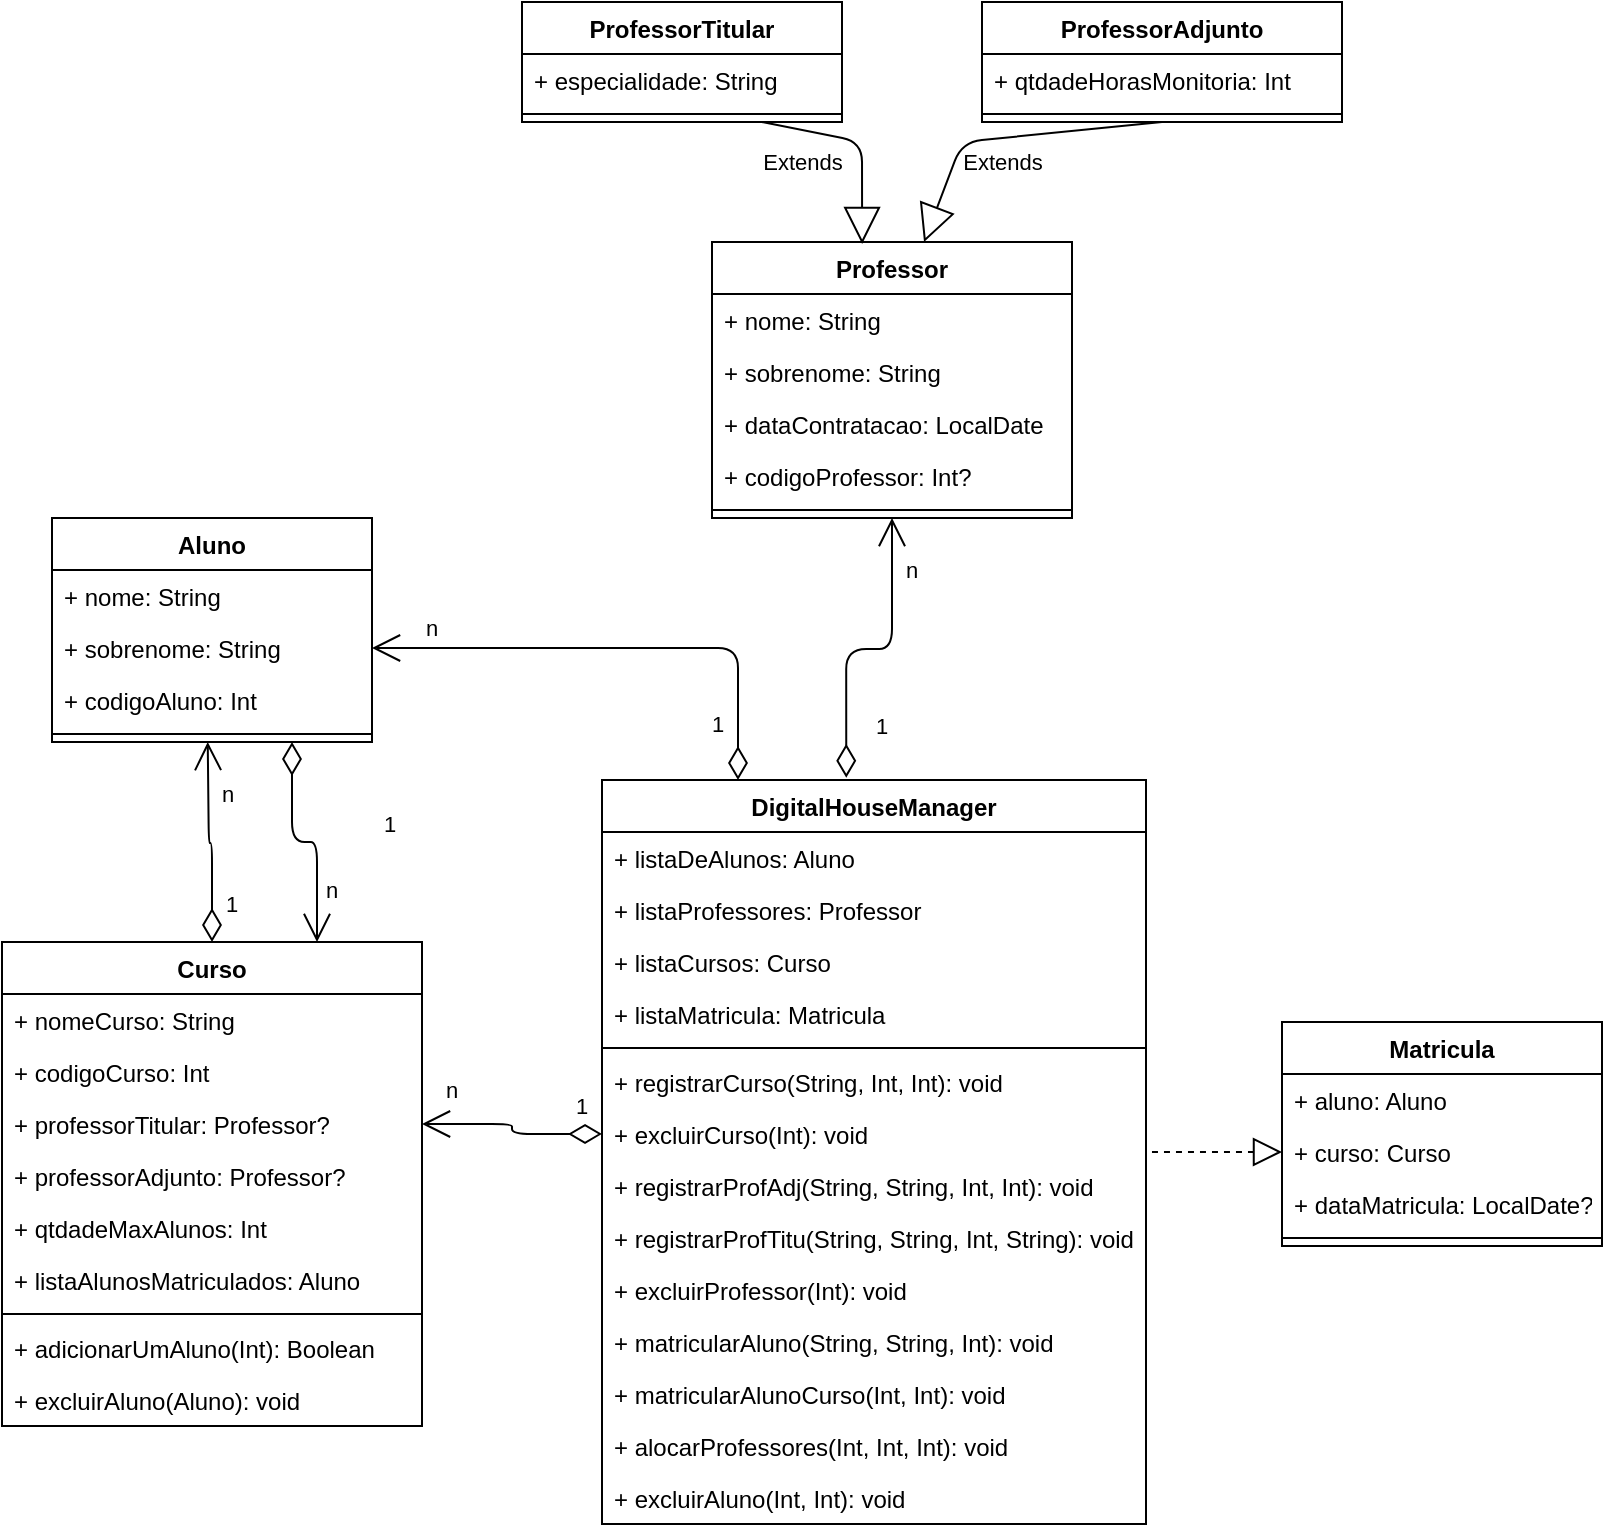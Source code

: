 <mxfile version="13.6.6" type="google"><diagram id="2fmAo4igGHEBdjAmk48Z" name="Page-1"><mxGraphModel dx="975" dy="614" grid="1" gridSize="10" guides="1" tooltips="1" connect="1" arrows="1" fold="1" page="1" pageScale="1" pageWidth="827" pageHeight="1169" math="0" shadow="0"><root><mxCell id="0"/><mxCell id="1" parent="0"/><mxCell id="-XebCPQlUrjBU-h_BQj5-7" value="Professor" style="swimlane;fontStyle=1;align=center;verticalAlign=top;childLayout=stackLayout;horizontal=1;startSize=26;horizontalStack=0;resizeParent=1;resizeParentMax=0;resizeLast=0;collapsible=1;marginBottom=0;" vertex="1" parent="1"><mxGeometry x="375" y="130" width="180" height="138" as="geometry"/></mxCell><mxCell id="-XebCPQlUrjBU-h_BQj5-8" value="+ nome: String" style="text;strokeColor=none;fillColor=none;align=left;verticalAlign=top;spacingLeft=4;spacingRight=4;overflow=hidden;rotatable=0;points=[[0,0.5],[1,0.5]];portConstraint=eastwest;" vertex="1" parent="-XebCPQlUrjBU-h_BQj5-7"><mxGeometry y="26" width="180" height="26" as="geometry"/></mxCell><mxCell id="-XebCPQlUrjBU-h_BQj5-11" value="+ sobrenome: String" style="text;strokeColor=none;fillColor=none;align=left;verticalAlign=top;spacingLeft=4;spacingRight=4;overflow=hidden;rotatable=0;points=[[0,0.5],[1,0.5]];portConstraint=eastwest;" vertex="1" parent="-XebCPQlUrjBU-h_BQj5-7"><mxGeometry y="52" width="180" height="26" as="geometry"/></mxCell><mxCell id="-XebCPQlUrjBU-h_BQj5-12" value="+ dataContratacao: LocalDate" style="text;strokeColor=none;fillColor=none;align=left;verticalAlign=top;spacingLeft=4;spacingRight=4;overflow=hidden;rotatable=0;points=[[0,0.5],[1,0.5]];portConstraint=eastwest;" vertex="1" parent="-XebCPQlUrjBU-h_BQj5-7"><mxGeometry y="78" width="180" height="26" as="geometry"/></mxCell><mxCell id="-XebCPQlUrjBU-h_BQj5-13" value="+ codigoProfessor: Int?" style="text;strokeColor=none;fillColor=none;align=left;verticalAlign=top;spacingLeft=4;spacingRight=4;overflow=hidden;rotatable=0;points=[[0,0.5],[1,0.5]];portConstraint=eastwest;" vertex="1" parent="-XebCPQlUrjBU-h_BQj5-7"><mxGeometry y="104" width="180" height="26" as="geometry"/></mxCell><mxCell id="-XebCPQlUrjBU-h_BQj5-9" value="" style="line;strokeWidth=1;fillColor=none;align=left;verticalAlign=middle;spacingTop=-1;spacingLeft=3;spacingRight=3;rotatable=0;labelPosition=right;points=[];portConstraint=eastwest;" vertex="1" parent="-XebCPQlUrjBU-h_BQj5-7"><mxGeometry y="130" width="180" height="8" as="geometry"/></mxCell><mxCell id="-XebCPQlUrjBU-h_BQj5-14" value="ProfessorTitular" style="swimlane;fontStyle=1;align=center;verticalAlign=top;childLayout=stackLayout;horizontal=1;startSize=26;horizontalStack=0;resizeParent=1;resizeParentMax=0;resizeLast=0;collapsible=1;marginBottom=0;" vertex="1" parent="1"><mxGeometry x="280" y="10" width="160" height="60" as="geometry"/></mxCell><mxCell id="-XebCPQlUrjBU-h_BQj5-18" value="+ especialidade: String" style="text;strokeColor=none;fillColor=none;align=left;verticalAlign=top;spacingLeft=4;spacingRight=4;overflow=hidden;rotatable=0;points=[[0,0.5],[1,0.5]];portConstraint=eastwest;" vertex="1" parent="-XebCPQlUrjBU-h_BQj5-14"><mxGeometry y="26" width="160" height="26" as="geometry"/></mxCell><mxCell id="-XebCPQlUrjBU-h_BQj5-19" value="" style="line;strokeWidth=1;fillColor=none;align=left;verticalAlign=middle;spacingTop=-1;spacingLeft=3;spacingRight=3;rotatable=0;labelPosition=right;points=[];portConstraint=eastwest;" vertex="1" parent="-XebCPQlUrjBU-h_BQj5-14"><mxGeometry y="52" width="160" height="8" as="geometry"/></mxCell><mxCell id="-XebCPQlUrjBU-h_BQj5-21" value="ProfessorAdjunto" style="swimlane;fontStyle=1;align=center;verticalAlign=top;childLayout=stackLayout;horizontal=1;startSize=26;horizontalStack=0;resizeParent=1;resizeParentMax=0;resizeLast=0;collapsible=1;marginBottom=0;" vertex="1" parent="1"><mxGeometry x="510" y="10" width="180" height="60" as="geometry"/></mxCell><mxCell id="-XebCPQlUrjBU-h_BQj5-22" value="+ qtdadeHorasMonitoria: Int" style="text;strokeColor=none;fillColor=none;align=left;verticalAlign=top;spacingLeft=4;spacingRight=4;overflow=hidden;rotatable=0;points=[[0,0.5],[1,0.5]];portConstraint=eastwest;" vertex="1" parent="-XebCPQlUrjBU-h_BQj5-21"><mxGeometry y="26" width="180" height="26" as="geometry"/></mxCell><mxCell id="-XebCPQlUrjBU-h_BQj5-23" value="" style="line;strokeWidth=1;fillColor=none;align=left;verticalAlign=middle;spacingTop=-1;spacingLeft=3;spacingRight=3;rotatable=0;labelPosition=right;points=[];portConstraint=eastwest;" vertex="1" parent="-XebCPQlUrjBU-h_BQj5-21"><mxGeometry y="52" width="180" height="8" as="geometry"/></mxCell><mxCell id="-XebCPQlUrjBU-h_BQj5-79" value="Extends" style="endArrow=block;endSize=16;endFill=0;html=1;exitX=0.75;exitY=1;exitDx=0;exitDy=0;entryX=0.417;entryY=0.007;entryDx=0;entryDy=0;entryPerimeter=0;" edge="1" parent="1" source="-XebCPQlUrjBU-h_BQj5-14" target="-XebCPQlUrjBU-h_BQj5-7"><mxGeometry x="0.196" y="-30" width="160" relative="1" as="geometry"><mxPoint x="390" y="200" as="sourcePoint"/><mxPoint x="550" y="200" as="targetPoint"/><Array as="points"><mxPoint x="450" y="80"/></Array><mxPoint as="offset"/></mxGeometry></mxCell><mxCell id="-XebCPQlUrjBU-h_BQj5-80" value="Extends" style="endArrow=block;endSize=16;endFill=0;html=1;exitX=0.5;exitY=1;exitDx=0;exitDy=0;entryX=0.589;entryY=0;entryDx=0;entryDy=0;entryPerimeter=0;" edge="1" parent="1" source="-XebCPQlUrjBU-h_BQj5-21" target="-XebCPQlUrjBU-h_BQj5-7"><mxGeometry x="0.06" y="12" width="160" relative="1" as="geometry"><mxPoint x="390" y="200" as="sourcePoint"/><mxPoint x="630" y="150" as="targetPoint"/><Array as="points"><mxPoint x="500" y="80"/></Array><mxPoint as="offset"/></mxGeometry></mxCell><mxCell id="-XebCPQlUrjBU-h_BQj5-85" value="1" style="endArrow=open;html=1;endSize=12;startArrow=diamondThin;startSize=14;startFill=0;edgeStyle=orthogonalEdgeStyle;align=left;verticalAlign=bottom;exitX=0.449;exitY=-0.003;exitDx=0;exitDy=0;exitPerimeter=0;entryX=0.5;entryY=1;entryDx=0;entryDy=0;" edge="1" parent="1" source="-XebCPQlUrjBU-h_BQj5-50" target="-XebCPQlUrjBU-h_BQj5-7"><mxGeometry x="0.013" y="-46" relative="1" as="geometry"><mxPoint x="390" y="300" as="sourcePoint"/><mxPoint x="550" y="300" as="targetPoint"/><mxPoint y="1" as="offset"/></mxGeometry></mxCell><mxCell id="-XebCPQlUrjBU-h_BQj5-87" value="&lt;span style=&quot;color: rgb(0 , 0 , 0) ; font-family: &amp;#34;helvetica&amp;#34; ; font-size: 11px ; font-style: normal ; font-weight: 400 ; letter-spacing: normal ; text-align: left ; text-indent: 0px ; text-transform: none ; word-spacing: 0px ; background-color: rgb(255 , 255 , 255) ; display: inline ; float: none&quot;&gt;n&lt;/span&gt;" style="text;whiteSpace=wrap;html=1;" vertex="1" parent="1"><mxGeometry x="470" y="280" width="30" height="30" as="geometry"/></mxCell><mxCell id="-XebCPQlUrjBU-h_BQj5-26" value="Curso" style="swimlane;fontStyle=1;align=center;verticalAlign=top;childLayout=stackLayout;horizontal=1;startSize=26;horizontalStack=0;resizeParent=1;resizeParentMax=0;resizeLast=0;collapsible=1;marginBottom=0;" vertex="1" parent="1"><mxGeometry x="20" y="480" width="210" height="242" as="geometry"/></mxCell><mxCell id="-XebCPQlUrjBU-h_BQj5-27" value="+ nomeCurso: String" style="text;strokeColor=none;fillColor=none;align=left;verticalAlign=top;spacingLeft=4;spacingRight=4;overflow=hidden;rotatable=0;points=[[0,0.5],[1,0.5]];portConstraint=eastwest;" vertex="1" parent="-XebCPQlUrjBU-h_BQj5-26"><mxGeometry y="26" width="210" height="26" as="geometry"/></mxCell><mxCell id="-XebCPQlUrjBU-h_BQj5-30" value="+ codigoCurso: Int" style="text;strokeColor=none;fillColor=none;align=left;verticalAlign=top;spacingLeft=4;spacingRight=4;overflow=hidden;rotatable=0;points=[[0,0.5],[1,0.5]];portConstraint=eastwest;" vertex="1" parent="-XebCPQlUrjBU-h_BQj5-26"><mxGeometry y="52" width="210" height="26" as="geometry"/></mxCell><mxCell id="-XebCPQlUrjBU-h_BQj5-31" value="+ professorTitular: Professor?" style="text;strokeColor=none;fillColor=none;align=left;verticalAlign=top;spacingLeft=4;spacingRight=4;overflow=hidden;rotatable=0;points=[[0,0.5],[1,0.5]];portConstraint=eastwest;" vertex="1" parent="-XebCPQlUrjBU-h_BQj5-26"><mxGeometry y="78" width="210" height="26" as="geometry"/></mxCell><mxCell id="-XebCPQlUrjBU-h_BQj5-32" value="+ professorAdjunto: Professor?" style="text;strokeColor=none;fillColor=none;align=left;verticalAlign=top;spacingLeft=4;spacingRight=4;overflow=hidden;rotatable=0;points=[[0,0.5],[1,0.5]];portConstraint=eastwest;" vertex="1" parent="-XebCPQlUrjBU-h_BQj5-26"><mxGeometry y="104" width="210" height="26" as="geometry"/></mxCell><mxCell id="-XebCPQlUrjBU-h_BQj5-34" value="+ qtdadeMaxAlunos: Int" style="text;strokeColor=none;fillColor=none;align=left;verticalAlign=top;spacingLeft=4;spacingRight=4;overflow=hidden;rotatable=0;points=[[0,0.5],[1,0.5]];portConstraint=eastwest;" vertex="1" parent="-XebCPQlUrjBU-h_BQj5-26"><mxGeometry y="130" width="210" height="26" as="geometry"/></mxCell><mxCell id="-XebCPQlUrjBU-h_BQj5-35" value="+ listaAlunosMatriculados: Aluno" style="text;strokeColor=none;fillColor=none;align=left;verticalAlign=top;spacingLeft=4;spacingRight=4;overflow=hidden;rotatable=0;points=[[0,0.5],[1,0.5]];portConstraint=eastwest;" vertex="1" parent="-XebCPQlUrjBU-h_BQj5-26"><mxGeometry y="156" width="210" height="26" as="geometry"/></mxCell><mxCell id="-XebCPQlUrjBU-h_BQj5-28" value="" style="line;strokeWidth=1;fillColor=none;align=left;verticalAlign=middle;spacingTop=-1;spacingLeft=3;spacingRight=3;rotatable=0;labelPosition=right;points=[];portConstraint=eastwest;" vertex="1" parent="-XebCPQlUrjBU-h_BQj5-26"><mxGeometry y="182" width="210" height="8" as="geometry"/></mxCell><mxCell id="-XebCPQlUrjBU-h_BQj5-29" value="+ adicionarUmAluno(Int): Boolean" style="text;strokeColor=none;fillColor=none;align=left;verticalAlign=top;spacingLeft=4;spacingRight=4;overflow=hidden;rotatable=0;points=[[0,0.5],[1,0.5]];portConstraint=eastwest;" vertex="1" parent="-XebCPQlUrjBU-h_BQj5-26"><mxGeometry y="190" width="210" height="26" as="geometry"/></mxCell><mxCell id="-XebCPQlUrjBU-h_BQj5-39" value="+ excluirAluno(Aluno): void" style="text;strokeColor=none;fillColor=none;align=left;verticalAlign=top;spacingLeft=4;spacingRight=4;overflow=hidden;rotatable=0;points=[[0,0.5],[1,0.5]];portConstraint=eastwest;" vertex="1" parent="-XebCPQlUrjBU-h_BQj5-26"><mxGeometry y="216" width="210" height="26" as="geometry"/></mxCell><mxCell id="-XebCPQlUrjBU-h_BQj5-88" value="1" style="endArrow=open;html=1;endSize=12;startArrow=diamondThin;startSize=14;startFill=0;edgeStyle=orthogonalEdgeStyle;align=left;verticalAlign=bottom;exitX=0;exitY=0.5;exitDx=0;exitDy=0;entryX=1;entryY=0.5;entryDx=0;entryDy=0;" edge="1" parent="1" source="-XebCPQlUrjBU-h_BQj5-59" target="-XebCPQlUrjBU-h_BQj5-31"><mxGeometry x="0.048" y="-30" relative="1" as="geometry"><mxPoint x="239.998" y="439.884" as="sourcePoint"/><mxPoint x="252.87" y="310" as="targetPoint"/><mxPoint x="30" y="30" as="offset"/></mxGeometry></mxCell><mxCell id="-XebCPQlUrjBU-h_BQj5-89" value="&lt;span style=&quot;color: rgb(0 , 0 , 0) ; font-family: &amp;#34;helvetica&amp;#34; ; font-size: 11px ; font-style: normal ; font-weight: 400 ; letter-spacing: normal ; text-align: left ; text-indent: 0px ; text-transform: none ; word-spacing: 0px ; background-color: rgb(255 , 255 , 255) ; display: inline ; float: none&quot;&gt;n&lt;/span&gt;" style="text;whiteSpace=wrap;html=1;" vertex="1" parent="1"><mxGeometry x="240" y="540" width="30" height="30" as="geometry"/></mxCell><mxCell id="-XebCPQlUrjBU-h_BQj5-90" value="" style="endArrow=block;dashed=1;endFill=0;endSize=12;html=1;entryX=0;entryY=0.5;entryDx=0;entryDy=0;exitX=1.011;exitY=-0.154;exitDx=0;exitDy=0;exitPerimeter=0;" edge="1" parent="1" source="-XebCPQlUrjBU-h_BQj5-56" target="-XebCPQlUrjBU-h_BQj5-42"><mxGeometry width="160" relative="1" as="geometry"><mxPoint x="390" y="490" as="sourcePoint"/><mxPoint x="550" y="490" as="targetPoint"/></mxGeometry></mxCell><mxCell id="-XebCPQlUrjBU-h_BQj5-1" value="Aluno" style="swimlane;fontStyle=1;align=center;verticalAlign=top;childLayout=stackLayout;horizontal=1;startSize=26;horizontalStack=0;resizeParent=1;resizeParentMax=0;resizeLast=0;collapsible=1;marginBottom=0;" vertex="1" parent="1"><mxGeometry x="45" y="268" width="160" height="112" as="geometry"/></mxCell><mxCell id="-XebCPQlUrjBU-h_BQj5-2" value="+ nome: String" style="text;strokeColor=none;fillColor=none;align=left;verticalAlign=top;spacingLeft=4;spacingRight=4;overflow=hidden;rotatable=0;points=[[0,0.5],[1,0.5]];portConstraint=eastwest;" vertex="1" parent="-XebCPQlUrjBU-h_BQj5-1"><mxGeometry y="26" width="160" height="26" as="geometry"/></mxCell><mxCell id="-XebCPQlUrjBU-h_BQj5-5" value="+ sobrenome: String" style="text;strokeColor=none;fillColor=none;align=left;verticalAlign=top;spacingLeft=4;spacingRight=4;overflow=hidden;rotatable=0;points=[[0,0.5],[1,0.5]];portConstraint=eastwest;" vertex="1" parent="-XebCPQlUrjBU-h_BQj5-1"><mxGeometry y="52" width="160" height="26" as="geometry"/></mxCell><mxCell id="-XebCPQlUrjBU-h_BQj5-6" value="+ codigoAluno: Int" style="text;strokeColor=none;fillColor=none;align=left;verticalAlign=top;spacingLeft=4;spacingRight=4;overflow=hidden;rotatable=0;points=[[0,0.5],[1,0.5]];portConstraint=eastwest;" vertex="1" parent="-XebCPQlUrjBU-h_BQj5-1"><mxGeometry y="78" width="160" height="26" as="geometry"/></mxCell><mxCell id="-XebCPQlUrjBU-h_BQj5-3" value="" style="line;strokeWidth=1;fillColor=none;align=left;verticalAlign=middle;spacingTop=-1;spacingLeft=3;spacingRight=3;rotatable=0;labelPosition=right;points=[];portConstraint=eastwest;" vertex="1" parent="-XebCPQlUrjBU-h_BQj5-1"><mxGeometry y="104" width="160" height="8" as="geometry"/></mxCell><mxCell id="-XebCPQlUrjBU-h_BQj5-91" value="1" style="endArrow=open;html=1;endSize=12;startArrow=diamondThin;startSize=14;startFill=0;edgeStyle=orthogonalEdgeStyle;align=left;verticalAlign=bottom;exitX=0.5;exitY=0;exitDx=0;exitDy=0;entryX=0.5;entryY=1;entryDx=0;entryDy=0;" edge="1" parent="1" source="-XebCPQlUrjBU-h_BQj5-26"><mxGeometry x="-0.804" y="-5" relative="1" as="geometry"><mxPoint x="109.998" y="509.884" as="sourcePoint"/><mxPoint x="122.87" y="380" as="targetPoint"/><mxPoint as="offset"/></mxGeometry></mxCell><mxCell id="-XebCPQlUrjBU-h_BQj5-92" value="&lt;span style=&quot;color: rgb(0 , 0 , 0) ; font-family: &amp;#34;helvetica&amp;#34; ; font-size: 11px ; font-style: normal ; font-weight: 400 ; letter-spacing: normal ; text-align: left ; text-indent: 0px ; text-transform: none ; word-spacing: 0px ; background-color: rgb(255 , 255 , 255) ; display: inline ; float: none&quot;&gt;n&lt;/span&gt;" style="text;whiteSpace=wrap;html=1;" vertex="1" parent="1"><mxGeometry x="127.87" y="392" width="30" height="30" as="geometry"/></mxCell><mxCell id="-XebCPQlUrjBU-h_BQj5-93" value="1" style="endArrow=open;html=1;endSize=12;startArrow=diamondThin;startSize=14;startFill=0;edgeStyle=orthogonalEdgeStyle;align=left;verticalAlign=bottom;exitX=0.75;exitY=1;exitDx=0;exitDy=0;entryX=0.75;entryY=0;entryDx=0;entryDy=0;" edge="1" parent="1" source="-XebCPQlUrjBU-h_BQj5-1" target="-XebCPQlUrjBU-h_BQj5-26"><mxGeometry x="0.111" y="30" relative="1" as="geometry"><mxPoint x="222.128" y="439.884" as="sourcePoint"/><mxPoint x="235" y="310" as="targetPoint"/><mxPoint x="1" as="offset"/></mxGeometry></mxCell><mxCell id="-XebCPQlUrjBU-h_BQj5-94" value="&lt;span style=&quot;color: rgb(0 , 0 , 0) ; font-family: &amp;#34;helvetica&amp;#34; ; font-size: 11px ; font-style: normal ; font-weight: 400 ; letter-spacing: normal ; text-align: left ; text-indent: 0px ; text-transform: none ; word-spacing: 0px ; background-color: rgb(255 , 255 , 255) ; display: inline ; float: none&quot;&gt;n&lt;/span&gt;" style="text;whiteSpace=wrap;html=1;" vertex="1" parent="1"><mxGeometry x="180" y="440" width="30" height="30" as="geometry"/></mxCell><mxCell id="-XebCPQlUrjBU-h_BQj5-98" value="1" style="endArrow=open;html=1;endSize=12;startArrow=diamondThin;startSize=14;startFill=0;edgeStyle=orthogonalEdgeStyle;align=left;verticalAlign=bottom;exitX=0.25;exitY=0;exitDx=0;exitDy=0;entryX=1;entryY=0.5;entryDx=0;entryDy=0;" edge="1" parent="1" source="-XebCPQlUrjBU-h_BQj5-50" target="-XebCPQlUrjBU-h_BQj5-5"><mxGeometry x="-0.351" y="47" relative="1" as="geometry"><mxPoint x="257.868" y="433.984" as="sourcePoint"/><mxPoint x="270.74" y="304.1" as="targetPoint"/><mxPoint as="offset"/></mxGeometry></mxCell><mxCell id="-XebCPQlUrjBU-h_BQj5-99" value="&lt;span style=&quot;color: rgb(0 , 0 , 0) ; font-family: &amp;#34;helvetica&amp;#34; ; font-size: 11px ; font-style: normal ; font-weight: 400 ; letter-spacing: normal ; text-align: left ; text-indent: 0px ; text-transform: none ; word-spacing: 0px ; background-color: rgb(255 , 255 , 255) ; display: inline ; float: none&quot;&gt;n&lt;/span&gt;" style="text;whiteSpace=wrap;html=1;" vertex="1" parent="1"><mxGeometry x="230" y="309" width="30" height="30" as="geometry"/></mxCell><mxCell id="-XebCPQlUrjBU-h_BQj5-50" value="DigitalHouseManager" style="swimlane;fontStyle=1;align=center;verticalAlign=top;childLayout=stackLayout;horizontal=1;startSize=26;horizontalStack=0;resizeParent=1;resizeParentMax=0;resizeLast=0;collapsible=1;marginBottom=0;" vertex="1" parent="1"><mxGeometry x="320" y="399" width="272" height="372" as="geometry"/></mxCell><mxCell id="-XebCPQlUrjBU-h_BQj5-51" value="+ listaDeAlunos: Aluno" style="text;strokeColor=none;fillColor=none;align=left;verticalAlign=top;spacingLeft=4;spacingRight=4;overflow=hidden;rotatable=0;points=[[0,0.5],[1,0.5]];portConstraint=eastwest;" vertex="1" parent="-XebCPQlUrjBU-h_BQj5-50"><mxGeometry y="26" width="272" height="26" as="geometry"/></mxCell><mxCell id="-XebCPQlUrjBU-h_BQj5-52" value="+ listaProfessores: Professor" style="text;strokeColor=none;fillColor=none;align=left;verticalAlign=top;spacingLeft=4;spacingRight=4;overflow=hidden;rotatable=0;points=[[0,0.5],[1,0.5]];portConstraint=eastwest;" vertex="1" parent="-XebCPQlUrjBU-h_BQj5-50"><mxGeometry y="52" width="272" height="26" as="geometry"/></mxCell><mxCell id="-XebCPQlUrjBU-h_BQj5-57" value="+ listaCursos: Curso" style="text;strokeColor=none;fillColor=none;align=left;verticalAlign=top;spacingLeft=4;spacingRight=4;overflow=hidden;rotatable=0;points=[[0,0.5],[1,0.5]];portConstraint=eastwest;" vertex="1" parent="-XebCPQlUrjBU-h_BQj5-50"><mxGeometry y="78" width="272" height="26" as="geometry"/></mxCell><mxCell id="-XebCPQlUrjBU-h_BQj5-58" value="+ listaMatricula: Matricula" style="text;strokeColor=none;fillColor=none;align=left;verticalAlign=top;spacingLeft=4;spacingRight=4;overflow=hidden;rotatable=0;points=[[0,0.5],[1,0.5]];portConstraint=eastwest;" vertex="1" parent="-XebCPQlUrjBU-h_BQj5-50"><mxGeometry y="104" width="272" height="26" as="geometry"/></mxCell><mxCell id="-XebCPQlUrjBU-h_BQj5-54" value="" style="line;strokeWidth=1;fillColor=none;align=left;verticalAlign=middle;spacingTop=-1;spacingLeft=3;spacingRight=3;rotatable=0;labelPosition=right;points=[];portConstraint=eastwest;" vertex="1" parent="-XebCPQlUrjBU-h_BQj5-50"><mxGeometry y="130" width="272" height="8" as="geometry"/></mxCell><mxCell id="-XebCPQlUrjBU-h_BQj5-55" value="+ registrarCurso(String, Int, Int): void" style="text;strokeColor=none;fillColor=none;align=left;verticalAlign=top;spacingLeft=4;spacingRight=4;overflow=hidden;rotatable=0;points=[[0,0.5],[1,0.5]];portConstraint=eastwest;" vertex="1" parent="-XebCPQlUrjBU-h_BQj5-50"><mxGeometry y="138" width="272" height="26" as="geometry"/></mxCell><mxCell id="-XebCPQlUrjBU-h_BQj5-59" value="+ excluirCurso(Int): void" style="text;strokeColor=none;fillColor=none;align=left;verticalAlign=top;spacingLeft=4;spacingRight=4;overflow=hidden;rotatable=0;points=[[0,0.5],[1,0.5]];portConstraint=eastwest;" vertex="1" parent="-XebCPQlUrjBU-h_BQj5-50"><mxGeometry y="164" width="272" height="26" as="geometry"/></mxCell><mxCell id="-XebCPQlUrjBU-h_BQj5-56" value="+ registrarProfAdj(String, String, Int, Int): void" style="text;strokeColor=none;fillColor=none;align=left;verticalAlign=top;spacingLeft=4;spacingRight=4;overflow=hidden;rotatable=0;points=[[0,0.5],[1,0.5]];portConstraint=eastwest;" vertex="1" parent="-XebCPQlUrjBU-h_BQj5-50"><mxGeometry y="190" width="272" height="26" as="geometry"/></mxCell><mxCell id="-XebCPQlUrjBU-h_BQj5-60" value="+ registrarProfTitu(String, String, Int, String): void" style="text;strokeColor=none;fillColor=none;align=left;verticalAlign=top;spacingLeft=4;spacingRight=4;overflow=hidden;rotatable=0;points=[[0,0.5],[1,0.5]];portConstraint=eastwest;" vertex="1" parent="-XebCPQlUrjBU-h_BQj5-50"><mxGeometry y="216" width="272" height="26" as="geometry"/></mxCell><mxCell id="-XebCPQlUrjBU-h_BQj5-72" value="+ excluirProfessor(Int): void" style="text;strokeColor=none;fillColor=none;align=left;verticalAlign=top;spacingLeft=4;spacingRight=4;overflow=hidden;rotatable=0;points=[[0,0.5],[1,0.5]];portConstraint=eastwest;" vertex="1" parent="-XebCPQlUrjBU-h_BQj5-50"><mxGeometry y="242" width="272" height="26" as="geometry"/></mxCell><mxCell id="-XebCPQlUrjBU-h_BQj5-73" value="+ matricularAluno(String, String, Int): void" style="text;strokeColor=none;fillColor=none;align=left;verticalAlign=top;spacingLeft=4;spacingRight=4;overflow=hidden;rotatable=0;points=[[0,0.5],[1,0.5]];portConstraint=eastwest;" vertex="1" parent="-XebCPQlUrjBU-h_BQj5-50"><mxGeometry y="268" width="272" height="26" as="geometry"/></mxCell><mxCell id="-XebCPQlUrjBU-h_BQj5-74" value="+ matricularAlunoCurso(Int, Int): void" style="text;strokeColor=none;fillColor=none;align=left;verticalAlign=top;spacingLeft=4;spacingRight=4;overflow=hidden;rotatable=0;points=[[0,0.5],[1,0.5]];portConstraint=eastwest;" vertex="1" parent="-XebCPQlUrjBU-h_BQj5-50"><mxGeometry y="294" width="272" height="26" as="geometry"/></mxCell><mxCell id="-XebCPQlUrjBU-h_BQj5-75" value="+ alocarProfessores(Int, Int, Int): void" style="text;strokeColor=none;fillColor=none;align=left;verticalAlign=top;spacingLeft=4;spacingRight=4;overflow=hidden;rotatable=0;points=[[0,0.5],[1,0.5]];portConstraint=eastwest;" vertex="1" parent="-XebCPQlUrjBU-h_BQj5-50"><mxGeometry y="320" width="272" height="26" as="geometry"/></mxCell><mxCell id="-XebCPQlUrjBU-h_BQj5-76" value="+ excluirAluno(Int, Int): void" style="text;strokeColor=none;fillColor=none;align=left;verticalAlign=top;spacingLeft=4;spacingRight=4;overflow=hidden;rotatable=0;points=[[0,0.5],[1,0.5]];portConstraint=eastwest;" vertex="1" parent="-XebCPQlUrjBU-h_BQj5-50"><mxGeometry y="346" width="272" height="26" as="geometry"/></mxCell><mxCell id="-XebCPQlUrjBU-h_BQj5-40" value="Matricula" style="swimlane;fontStyle=1;align=center;verticalAlign=top;childLayout=stackLayout;horizontal=1;startSize=26;horizontalStack=0;resizeParent=1;resizeParentMax=0;resizeLast=0;collapsible=1;marginBottom=0;" vertex="1" parent="1"><mxGeometry x="660" y="520" width="160" height="112" as="geometry"/></mxCell><mxCell id="-XebCPQlUrjBU-h_BQj5-41" value="+ aluno: Aluno" style="text;strokeColor=none;fillColor=none;align=left;verticalAlign=top;spacingLeft=4;spacingRight=4;overflow=hidden;rotatable=0;points=[[0,0.5],[1,0.5]];portConstraint=eastwest;" vertex="1" parent="-XebCPQlUrjBU-h_BQj5-40"><mxGeometry y="26" width="160" height="26" as="geometry"/></mxCell><mxCell id="-XebCPQlUrjBU-h_BQj5-42" value="+ curso: Curso" style="text;strokeColor=none;fillColor=none;align=left;verticalAlign=top;spacingLeft=4;spacingRight=4;overflow=hidden;rotatable=0;points=[[0,0.5],[1,0.5]];portConstraint=eastwest;" vertex="1" parent="-XebCPQlUrjBU-h_BQj5-40"><mxGeometry y="52" width="160" height="26" as="geometry"/></mxCell><mxCell id="-XebCPQlUrjBU-h_BQj5-43" value="+ dataMatricula: LocalDate?" style="text;strokeColor=none;fillColor=none;align=left;verticalAlign=top;spacingLeft=4;spacingRight=4;overflow=hidden;rotatable=0;points=[[0,0.5],[1,0.5]];portConstraint=eastwest;" vertex="1" parent="-XebCPQlUrjBU-h_BQj5-40"><mxGeometry y="78" width="160" height="26" as="geometry"/></mxCell><mxCell id="-XebCPQlUrjBU-h_BQj5-47" value="" style="line;strokeWidth=1;fillColor=none;align=left;verticalAlign=middle;spacingTop=-1;spacingLeft=3;spacingRight=3;rotatable=0;labelPosition=right;points=[];portConstraint=eastwest;" vertex="1" parent="-XebCPQlUrjBU-h_BQj5-40"><mxGeometry y="104" width="160" height="8" as="geometry"/></mxCell></root></mxGraphModel></diagram></mxfile>